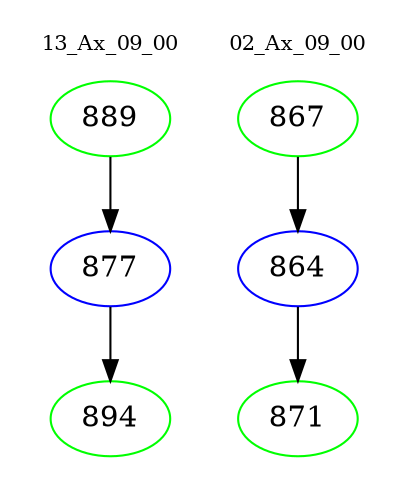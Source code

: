 digraph{
subgraph cluster_0 {
color = white
label = "13_Ax_09_00";
fontsize=10;
T0_889 [label="889", color="green"]
T0_889 -> T0_877 [color="black"]
T0_877 [label="877", color="blue"]
T0_877 -> T0_894 [color="black"]
T0_894 [label="894", color="green"]
}
subgraph cluster_1 {
color = white
label = "02_Ax_09_00";
fontsize=10;
T1_867 [label="867", color="green"]
T1_867 -> T1_864 [color="black"]
T1_864 [label="864", color="blue"]
T1_864 -> T1_871 [color="black"]
T1_871 [label="871", color="green"]
}
}
